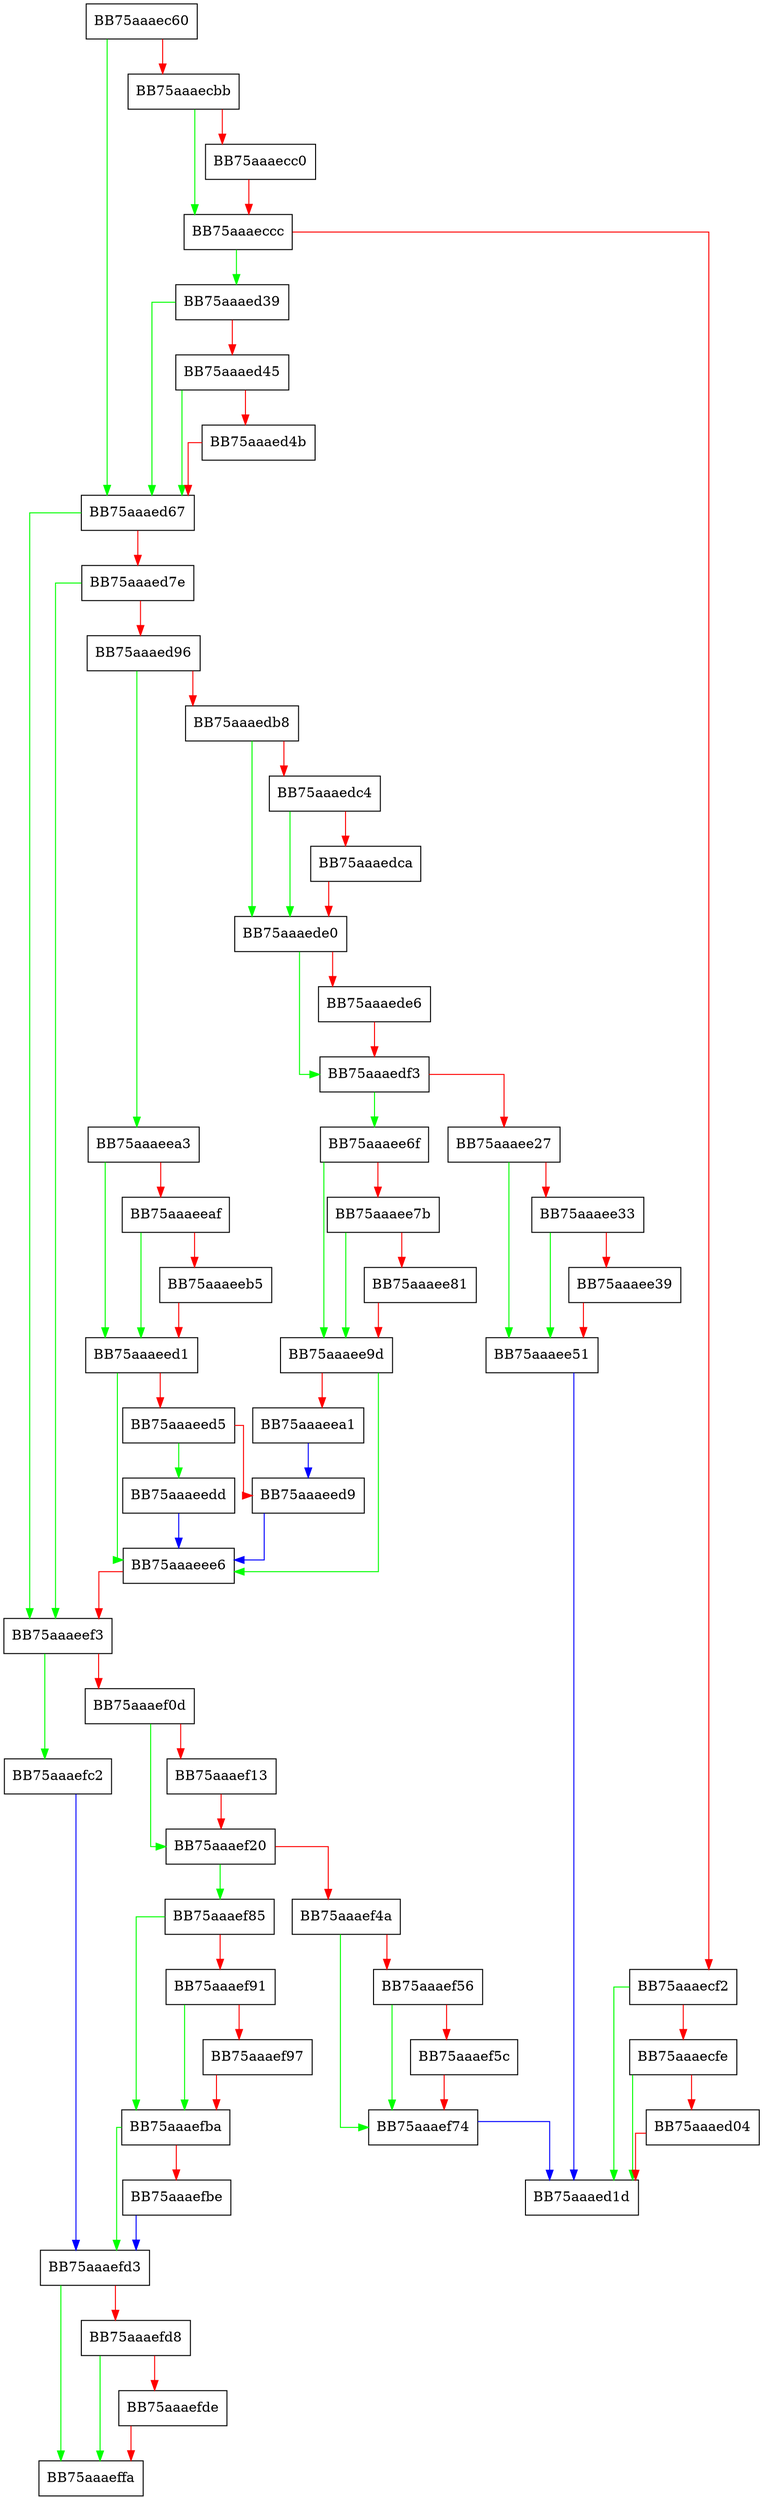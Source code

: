 digraph OpenVssFile {
  node [shape="box"];
  graph [splines=ortho];
  BB75aaaec60 -> BB75aaaed67 [color="green"];
  BB75aaaec60 -> BB75aaaecbb [color="red"];
  BB75aaaecbb -> BB75aaaeccc [color="green"];
  BB75aaaecbb -> BB75aaaecc0 [color="red"];
  BB75aaaecc0 -> BB75aaaeccc [color="red"];
  BB75aaaeccc -> BB75aaaed39 [color="green"];
  BB75aaaeccc -> BB75aaaecf2 [color="red"];
  BB75aaaecf2 -> BB75aaaed1d [color="green"];
  BB75aaaecf2 -> BB75aaaecfe [color="red"];
  BB75aaaecfe -> BB75aaaed1d [color="green"];
  BB75aaaecfe -> BB75aaaed04 [color="red"];
  BB75aaaed04 -> BB75aaaed1d [color="red"];
  BB75aaaed39 -> BB75aaaed67 [color="green"];
  BB75aaaed39 -> BB75aaaed45 [color="red"];
  BB75aaaed45 -> BB75aaaed67 [color="green"];
  BB75aaaed45 -> BB75aaaed4b [color="red"];
  BB75aaaed4b -> BB75aaaed67 [color="red"];
  BB75aaaed67 -> BB75aaaeef3 [color="green"];
  BB75aaaed67 -> BB75aaaed7e [color="red"];
  BB75aaaed7e -> BB75aaaeef3 [color="green"];
  BB75aaaed7e -> BB75aaaed96 [color="red"];
  BB75aaaed96 -> BB75aaaeea3 [color="green"];
  BB75aaaed96 -> BB75aaaedb8 [color="red"];
  BB75aaaedb8 -> BB75aaaede0 [color="green"];
  BB75aaaedb8 -> BB75aaaedc4 [color="red"];
  BB75aaaedc4 -> BB75aaaede0 [color="green"];
  BB75aaaedc4 -> BB75aaaedca [color="red"];
  BB75aaaedca -> BB75aaaede0 [color="red"];
  BB75aaaede0 -> BB75aaaedf3 [color="green"];
  BB75aaaede0 -> BB75aaaede6 [color="red"];
  BB75aaaede6 -> BB75aaaedf3 [color="red"];
  BB75aaaedf3 -> BB75aaaee6f [color="green"];
  BB75aaaedf3 -> BB75aaaee27 [color="red"];
  BB75aaaee27 -> BB75aaaee51 [color="green"];
  BB75aaaee27 -> BB75aaaee33 [color="red"];
  BB75aaaee33 -> BB75aaaee51 [color="green"];
  BB75aaaee33 -> BB75aaaee39 [color="red"];
  BB75aaaee39 -> BB75aaaee51 [color="red"];
  BB75aaaee51 -> BB75aaaed1d [color="blue"];
  BB75aaaee6f -> BB75aaaee9d [color="green"];
  BB75aaaee6f -> BB75aaaee7b [color="red"];
  BB75aaaee7b -> BB75aaaee9d [color="green"];
  BB75aaaee7b -> BB75aaaee81 [color="red"];
  BB75aaaee81 -> BB75aaaee9d [color="red"];
  BB75aaaee9d -> BB75aaaeee6 [color="green"];
  BB75aaaee9d -> BB75aaaeea1 [color="red"];
  BB75aaaeea1 -> BB75aaaeed9 [color="blue"];
  BB75aaaeea3 -> BB75aaaeed1 [color="green"];
  BB75aaaeea3 -> BB75aaaeeaf [color="red"];
  BB75aaaeeaf -> BB75aaaeed1 [color="green"];
  BB75aaaeeaf -> BB75aaaeeb5 [color="red"];
  BB75aaaeeb5 -> BB75aaaeed1 [color="red"];
  BB75aaaeed1 -> BB75aaaeee6 [color="green"];
  BB75aaaeed1 -> BB75aaaeed5 [color="red"];
  BB75aaaeed5 -> BB75aaaeedd [color="green"];
  BB75aaaeed5 -> BB75aaaeed9 [color="red"];
  BB75aaaeed9 -> BB75aaaeee6 [color="blue"];
  BB75aaaeedd -> BB75aaaeee6 [color="blue"];
  BB75aaaeee6 -> BB75aaaeef3 [color="red"];
  BB75aaaeef3 -> BB75aaaefc2 [color="green"];
  BB75aaaeef3 -> BB75aaaef0d [color="red"];
  BB75aaaef0d -> BB75aaaef20 [color="green"];
  BB75aaaef0d -> BB75aaaef13 [color="red"];
  BB75aaaef13 -> BB75aaaef20 [color="red"];
  BB75aaaef20 -> BB75aaaef85 [color="green"];
  BB75aaaef20 -> BB75aaaef4a [color="red"];
  BB75aaaef4a -> BB75aaaef74 [color="green"];
  BB75aaaef4a -> BB75aaaef56 [color="red"];
  BB75aaaef56 -> BB75aaaef74 [color="green"];
  BB75aaaef56 -> BB75aaaef5c [color="red"];
  BB75aaaef5c -> BB75aaaef74 [color="red"];
  BB75aaaef74 -> BB75aaaed1d [color="blue"];
  BB75aaaef85 -> BB75aaaefba [color="green"];
  BB75aaaef85 -> BB75aaaef91 [color="red"];
  BB75aaaef91 -> BB75aaaefba [color="green"];
  BB75aaaef91 -> BB75aaaef97 [color="red"];
  BB75aaaef97 -> BB75aaaefba [color="red"];
  BB75aaaefba -> BB75aaaefd3 [color="green"];
  BB75aaaefba -> BB75aaaefbe [color="red"];
  BB75aaaefbe -> BB75aaaefd3 [color="blue"];
  BB75aaaefc2 -> BB75aaaefd3 [color="blue"];
  BB75aaaefd3 -> BB75aaaeffa [color="green"];
  BB75aaaefd3 -> BB75aaaefd8 [color="red"];
  BB75aaaefd8 -> BB75aaaeffa [color="green"];
  BB75aaaefd8 -> BB75aaaefde [color="red"];
  BB75aaaefde -> BB75aaaeffa [color="red"];
}